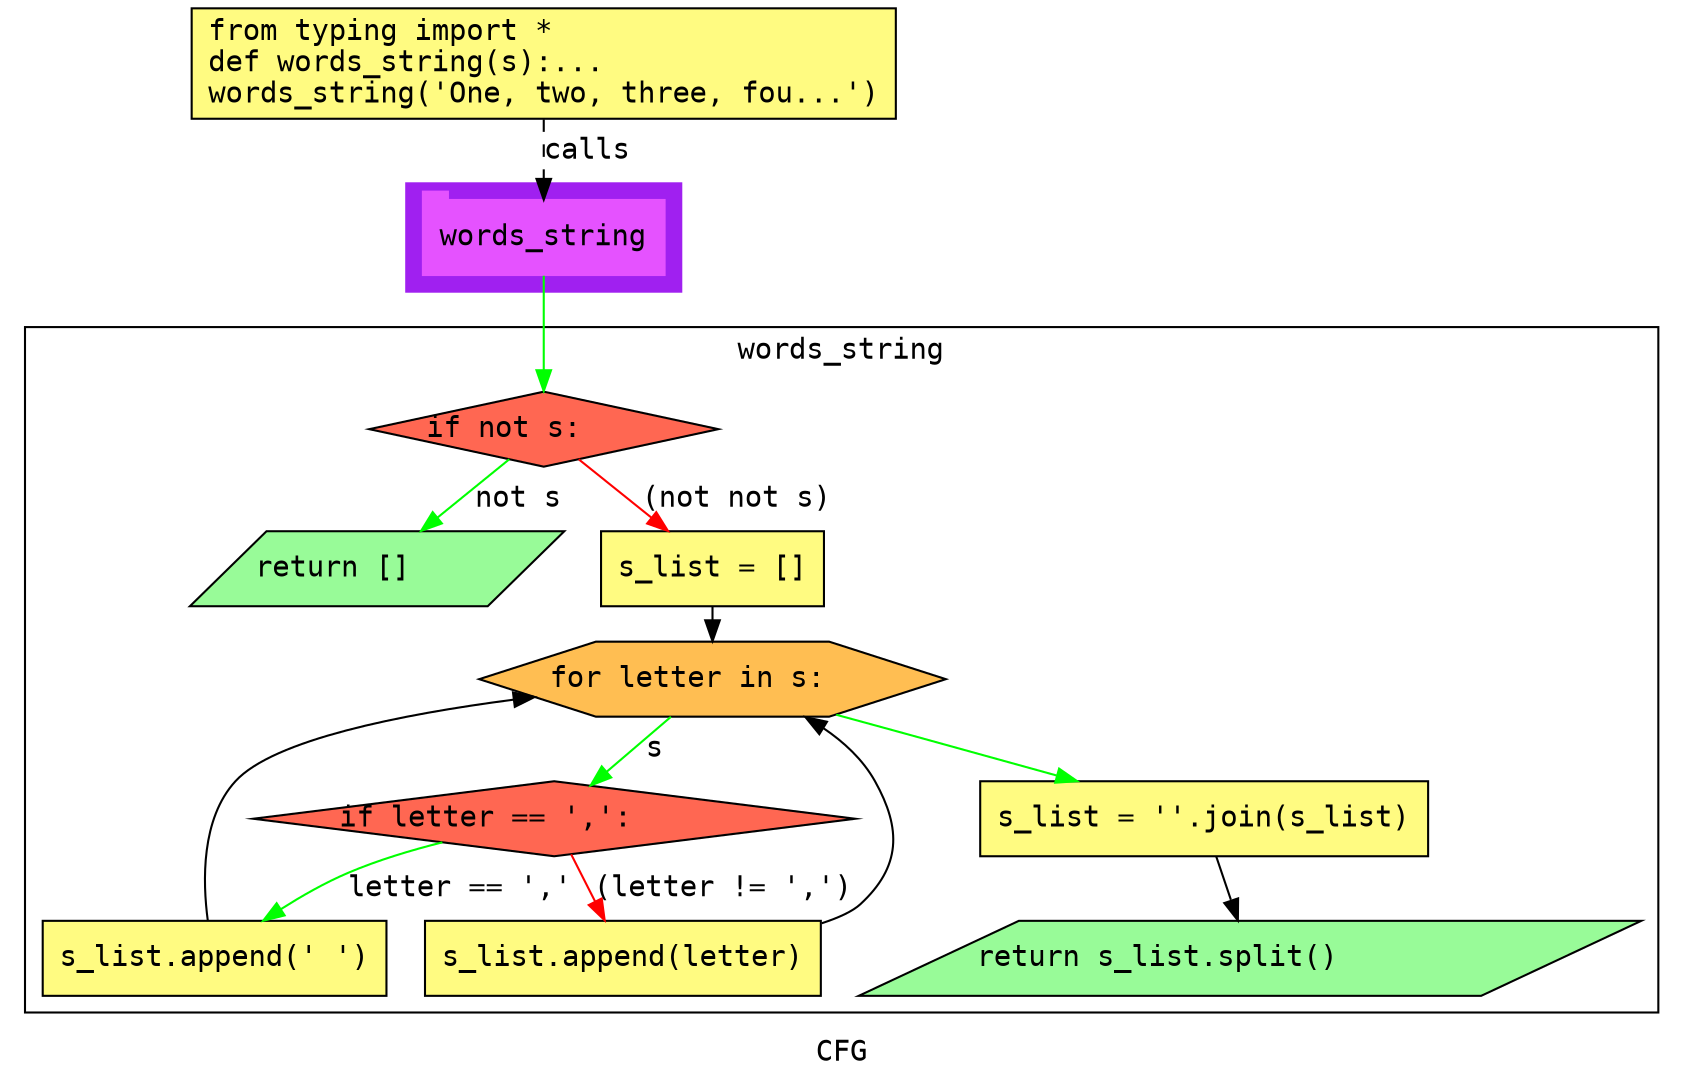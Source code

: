 digraph cluster138CFG {
	graph [bb="0,0,786,513",
		compound=True,
		fontname="DejaVu Sans Mono",
		label=CFG,
		lheight=0.21,
		lp="393,11.5",
		lwidth=0.35,
		pack=False,
		rankdir=TB,
		ranksep=0.02
	];
	node [fontname="DejaVu Sans Mono",
		label="\N"
	];
	edge [fontname="DejaVu Sans Mono"];
	subgraph cluster_1 {
		graph [bb="234,377,366,429",
			color=purple,
			compound=true,
			fontname="DejaVu Sans Mono",
			label="",
			rankdir=TB,
			ranksep=0.02,
			shape=tab,
			style=filled
		];
		node [fontname="DejaVu Sans Mono"];
		edge [fontname="DejaVu Sans Mono"];
		19	[color="#E552FF",
			height=0.5,
			label=words_string,
			linenum="[19]",
			pos="300,403",
			shape=tab,
			style=filled,
			width=1.6111];
	}
	subgraph cluster2words_string {
		graph [bb="8,31,778,360",
			compound=True,
			fontname="DejaVu Sans Mono",
			label=words_string,
			lheight=0.21,
			lp="393,348.5",
			lwidth=1.39,
			pack=False,
			rankdir=TB,
			ranksep=0.02
		];
		node [fontname="DejaVu Sans Mono"];
		edge [fontname="DejaVu Sans Mono"];
		subgraph cluster_10 {
			graph [color=purple,
				compound=true,
				fontname="DejaVu Sans Mono",
				label="",
				rankdir=TB,
				ranksep=0.02,
				shape=tab,
				style=filled
			];
			node [fontname="DejaVu Sans Mono"];
			edge [fontname="DejaVu Sans Mono"];
		}
		subgraph cluster_12 {
			graph [color=purple,
				compound=true,
				fontname="DejaVu Sans Mono",
				label="",
				rankdir=TB,
				ranksep=0.02,
				shape=tab,
				style=filled
			];
			node [fontname="DejaVu Sans Mono"];
			edge [fontname="DejaVu Sans Mono"];
		}
		subgraph cluster_9 {
			graph [color=purple,
				compound=true,
				fontname="DejaVu Sans Mono",
				label="",
				rankdir=TB,
				ranksep=0.02,
				shape=tab,
				style=filled
			];
			node [fontname="DejaVu Sans Mono"];
			edge [fontname="DejaVu Sans Mono"];
		}
		3	[fillcolor="#FF6752",
			height=0.5,
			label="if not s:\l",
			linenum="[5]",
			pos="300,311",
			shape=diamond,
			style="filled,solid",
			width=2.3234];
		4	[fillcolor="#98fb98",
			height=0.5,
			label="return []\l",
			linenum="[6]",
			pos="222,244",
			shape=parallelogram,
			style="filled,solid",
			width=2.4088];
		3 -> 4	[color=green,
			label="not s",
			lp="288,277.5",
			pos="e,242.4,262 283.46,296.22 273.81,288.18 261.39,277.83 250.24,268.53"];
		5	[fillcolor="#FFFB81",
			height=0.5,
			label="s_list = []\l",
			linenum="[8]",
			pos="380,244",
			shape=rectangle,
			style="filled,solid",
			width=1.4861];
		3 -> 5	[color=red,
			label="(not not s)",
			lp="392.5,277.5",
			pos="e,358.87,262.17 316.58,296.53 326.54,288.43 339.5,277.9 351.11,268.47"];
		7	[fillcolor="#FFBE52",
			height=0.5,
			label="for letter in s:\l",
			linenum="[10]",
			pos="380,191",
			shape=hexagon,
			style="filled,solid",
			width=3.1062];
		5 -> 7	[color=black,
			pos="e,380,209.25 380,225.73 380,223.66 380,221.5 380,219.32"];
		8	[fillcolor="#FF6752",
			height=0.5,
			label="if letter == ',':\l",
			linenum="[11]",
			pos="262,124",
			shape=diamond,
			style="filled,solid",
			width=4.0085];
		7 -> 8	[color=green,
			label=s,
			lp="335.5,157.5",
			pos="e,287.24,138.9 349,172.92 332.75,163.97 312.81,152.99 296.13,143.8"];
		9	[fillcolor="#FFFB81",
			height=0.5,
			label="s_list = ''.join(s_list)\l",
			linenum="[16]",
			pos="570,124",
			shape=rectangle,
			style="filled,solid",
			width=2.9861];
		7 -> 9	[color=green,
			pos="e,520.08,142.08 429.92,172.92 454.59,164.48 484.53,154.24 510.39,145.39"];
		10	[fillcolor="#FFFB81",
			height=0.5,
			label="s_list.append(' ')\l",
			linenum="[12]",
			pos="99,57",
			shape=rectangle,
			style="filled,solid",
			width=2.2917];
		8 -> 10	[color=green,
			label="letter == ','",
			lp="217,90.5",
			pos="e,122.34,75.053 208.34,112.67 193.35,108.93 177.27,104.08 163,98 152,93.31 140.71,86.881 130.73,80.548"];
		12	[fillcolor="#FFFB81",
			height=0.5,
			label="s_list.append(letter)\l",
			linenum="[14]",
			pos="295,57",
			shape=rectangle,
			style="filled,solid",
			width=2.6389];
		8 -> 12	[color=red,
			label="(letter != ',')",
			lp="343,90.5",
			pos="e,286.24,75.248 270.16,106.93 273.63,100.09 277.77,91.93 281.67,84.252"];
		10 -> 7	[color=black,
			pos="e,286.51,185.1 95.631,75.275 93.023,94.22 92.258,124.28 109,142 131.82,166.16 209.86,178.23 276.37,184.23"];
		12 -> 7	[color=black,
			pos="e,396.63,172.84 390.06,73.53 398.51,76.273 405.28,79.419 409,83 428,101.27 423.17,116.94 415,142 412.39,150 407.9,157.77 402.98,\
164.65"];
		16	[fillcolor="#98fb98",
			height=0.5,
			label="return s_list.split()\l",
			linenum="[17]",
			pos="589,57",
			shape=parallelogram,
			style="filled,solid",
			width=5.0294];
		9 -> 16	[color=black,
			pos="e,583.98,75.19 574.99,105.92 576.85,99.553 579.02,92.156 581.08,85.108"];
	}
	1	[fillcolor="#FFFB81",
		height=0.73611,
		label="from typing import *\ldef words_string(s):...\lwords_string('One, two, three, fou...')\l",
		linenum="[1]",
		pos="300,486.5",
		shape=rectangle,
		style="filled,solid",
		width=4.6944];
	1 -> 19	[label=calls,
		lp="321,444.5",
		pos="e,300,421.13 300,459.71 300,450.66 300,440.47 300,431.3",
		style=dashed];
	19 -> 3	[color=green,
		pos="e,300,329.3 300,384.65 300,371.82 300,354.11 300,339.38"];
}
